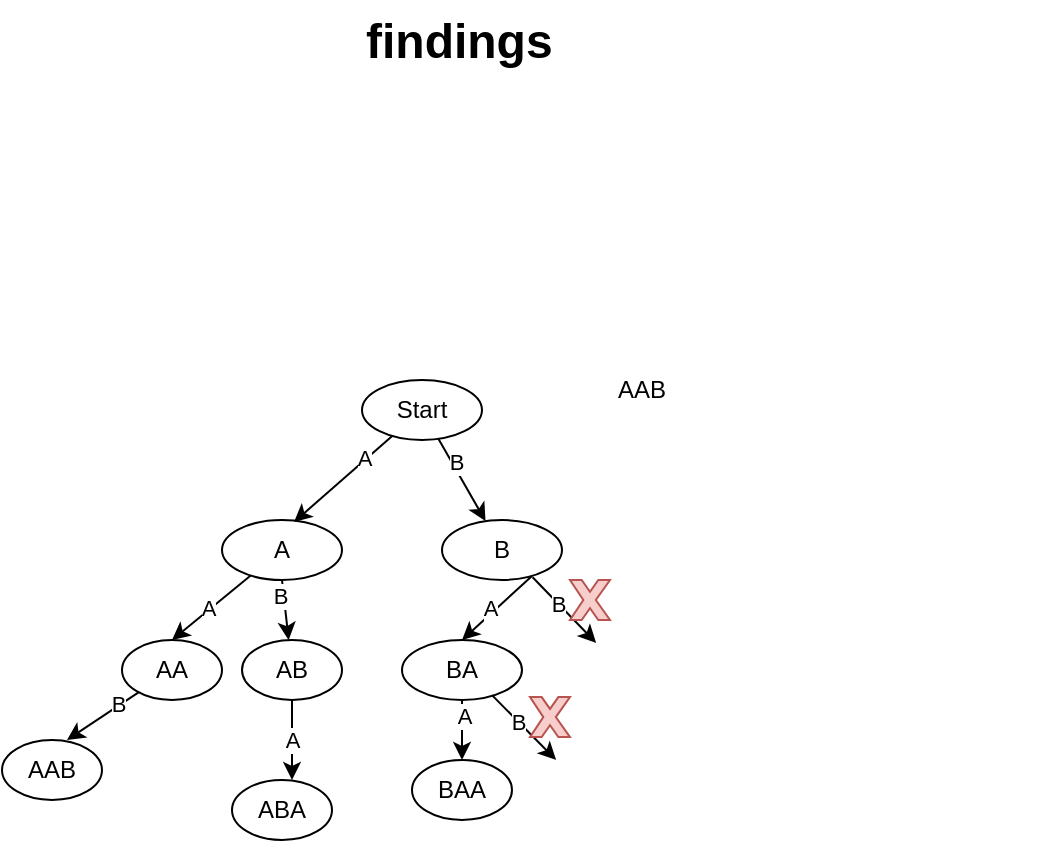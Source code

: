 <mxfile version="26.0.14">
  <diagram name="Page-1" id="8Z7_evLXZ3AFa6QIbilB">
    <mxGraphModel grid="1" page="1" gridSize="10" guides="1" tooltips="1" connect="1" arrows="1" fold="1" pageScale="1" pageWidth="827" pageHeight="1169" math="0" shadow="0">
      <root>
        <mxCell id="0" />
        <mxCell id="1" parent="0" />
        <mxCell id="PhttnhTILiLuMVr8b6VJ-1" value="&lt;h1 style=&quot;margin-top: 0px;&quot;&gt;findings&lt;/h1&gt;&lt;div&gt;&lt;br&gt;&lt;/div&gt;&lt;div&gt;&lt;br&gt;&lt;/div&gt;" style="text;html=1;whiteSpace=wrap;overflow=hidden;rounded=0;" vertex="1" parent="1">
          <mxGeometry x="310" y="130" width="350" height="160" as="geometry" />
        </mxCell>
        <mxCell id="PhttnhTILiLuMVr8b6VJ-12" style="rounded=0;orthogonalLoop=1;jettySize=auto;html=1;" edge="1" parent="1" source="PhttnhTILiLuMVr8b6VJ-4" target="PhttnhTILiLuMVr8b6VJ-11">
          <mxGeometry relative="1" as="geometry" />
        </mxCell>
        <mxCell id="PhttnhTILiLuMVr8b6VJ-13" value="B" style="edgeLabel;html=1;align=center;verticalAlign=middle;resizable=0;points=[];" connectable="0" vertex="1" parent="PhttnhTILiLuMVr8b6VJ-12">
          <mxGeometry x="-0.394" y="2" relative="1" as="geometry">
            <mxPoint as="offset" />
          </mxGeometry>
        </mxCell>
        <mxCell id="PhttnhTILiLuMVr8b6VJ-4" value="Start" style="ellipse;whiteSpace=wrap;html=1;" vertex="1" parent="1">
          <mxGeometry x="310" y="320" width="60" height="30" as="geometry" />
        </mxCell>
        <mxCell id="PhttnhTILiLuMVr8b6VJ-6" value="AAB" style="text;html=1;align=center;verticalAlign=middle;whiteSpace=wrap;rounded=0;" vertex="1" parent="1">
          <mxGeometry x="420" y="310" width="60" height="30" as="geometry" />
        </mxCell>
        <mxCell id="PhttnhTILiLuMVr8b6VJ-17" style="rounded=0;orthogonalLoop=1;jettySize=auto;html=1;entryX=0.5;entryY=0;entryDx=0;entryDy=0;" edge="1" parent="1" source="PhttnhTILiLuMVr8b6VJ-8" target="PhttnhTILiLuMVr8b6VJ-15">
          <mxGeometry relative="1" as="geometry" />
        </mxCell>
        <mxCell id="PhttnhTILiLuMVr8b6VJ-26" value="A" style="edgeLabel;html=1;align=center;verticalAlign=middle;resizable=0;points=[];" connectable="0" vertex="1" parent="PhttnhTILiLuMVr8b6VJ-17">
          <mxGeometry x="0.063" y="-1" relative="1" as="geometry">
            <mxPoint as="offset" />
          </mxGeometry>
        </mxCell>
        <mxCell id="PhttnhTILiLuMVr8b6VJ-18" style="rounded=0;orthogonalLoop=1;jettySize=auto;html=1;exitX=0.5;exitY=1;exitDx=0;exitDy=0;" edge="1" parent="1" source="PhttnhTILiLuMVr8b6VJ-8" target="PhttnhTILiLuMVr8b6VJ-16">
          <mxGeometry relative="1" as="geometry" />
        </mxCell>
        <mxCell id="PhttnhTILiLuMVr8b6VJ-27" value="B" style="edgeLabel;html=1;align=center;verticalAlign=middle;resizable=0;points=[];" connectable="0" vertex="1" parent="PhttnhTILiLuMVr8b6VJ-18">
          <mxGeometry x="-0.508" y="-2" relative="1" as="geometry">
            <mxPoint as="offset" />
          </mxGeometry>
        </mxCell>
        <mxCell id="PhttnhTILiLuMVr8b6VJ-8" value="A" style="ellipse;whiteSpace=wrap;html=1;" vertex="1" parent="1">
          <mxGeometry x="240" y="390" width="60" height="30" as="geometry" />
        </mxCell>
        <mxCell id="PhttnhTILiLuMVr8b6VJ-9" style="rounded=0;orthogonalLoop=1;jettySize=auto;html=1;entryX=0.6;entryY=0.034;entryDx=0;entryDy=0;entryPerimeter=0;" edge="1" parent="1" source="PhttnhTILiLuMVr8b6VJ-4" target="PhttnhTILiLuMVr8b6VJ-8">
          <mxGeometry relative="1" as="geometry" />
        </mxCell>
        <mxCell id="PhttnhTILiLuMVr8b6VJ-10" value="A" style="edgeLabel;html=1;align=center;verticalAlign=middle;resizable=0;points=[];" connectable="0" vertex="1" parent="PhttnhTILiLuMVr8b6VJ-9">
          <mxGeometry x="-0.448" y="-2" relative="1" as="geometry">
            <mxPoint as="offset" />
          </mxGeometry>
        </mxCell>
        <mxCell id="PhttnhTILiLuMVr8b6VJ-11" value="B" style="ellipse;whiteSpace=wrap;html=1;" vertex="1" parent="1">
          <mxGeometry x="350" y="390" width="60" height="30" as="geometry" />
        </mxCell>
        <mxCell id="PhttnhTILiLuMVr8b6VJ-33" style="rounded=0;orthogonalLoop=1;jettySize=auto;html=1;" edge="1" parent="1" source="PhttnhTILiLuMVr8b6VJ-15">
          <mxGeometry relative="1" as="geometry">
            <mxPoint x="162.5" y="500" as="targetPoint" />
          </mxGeometry>
        </mxCell>
        <mxCell id="PhttnhTILiLuMVr8b6VJ-34" value="B" style="edgeLabel;html=1;align=center;verticalAlign=middle;resizable=0;points=[];" connectable="0" vertex="1" parent="PhttnhTILiLuMVr8b6VJ-33">
          <mxGeometry x="-0.459" y="-1" relative="1" as="geometry">
            <mxPoint as="offset" />
          </mxGeometry>
        </mxCell>
        <mxCell id="PhttnhTILiLuMVr8b6VJ-15" value="AA" style="ellipse;whiteSpace=wrap;html=1;" vertex="1" parent="1">
          <mxGeometry x="190" y="450" width="50" height="30" as="geometry" />
        </mxCell>
        <mxCell id="PhttnhTILiLuMVr8b6VJ-38" style="edgeStyle=orthogonalEdgeStyle;rounded=0;orthogonalLoop=1;jettySize=auto;html=1;" edge="1" parent="1" source="PhttnhTILiLuMVr8b6VJ-16">
          <mxGeometry relative="1" as="geometry">
            <mxPoint x="275" y="520" as="targetPoint" />
          </mxGeometry>
        </mxCell>
        <mxCell id="PhttnhTILiLuMVr8b6VJ-39" value="A" style="edgeLabel;html=1;align=center;verticalAlign=middle;resizable=0;points=[];" connectable="0" vertex="1" parent="PhttnhTILiLuMVr8b6VJ-38">
          <mxGeometry x="-0.793" relative="1" as="geometry">
            <mxPoint y="16" as="offset" />
          </mxGeometry>
        </mxCell>
        <mxCell id="PhttnhTILiLuMVr8b6VJ-16" value="AB" style="ellipse;whiteSpace=wrap;html=1;" vertex="1" parent="1">
          <mxGeometry x="250" y="450" width="50" height="30" as="geometry" />
        </mxCell>
        <mxCell id="PhttnhTILiLuMVr8b6VJ-20" style="rounded=0;orthogonalLoop=1;jettySize=auto;html=1;entryX=0.5;entryY=0;entryDx=0;entryDy=0;" edge="1" parent="1" target="PhttnhTILiLuMVr8b6VJ-22">
          <mxGeometry relative="1" as="geometry">
            <mxPoint x="395" y="418" as="sourcePoint" />
          </mxGeometry>
        </mxCell>
        <mxCell id="PhttnhTILiLuMVr8b6VJ-24" value="A" style="edgeLabel;html=1;align=center;verticalAlign=middle;resizable=0;points=[];" connectable="0" vertex="1" parent="PhttnhTILiLuMVr8b6VJ-20">
          <mxGeometry x="0.105" y="-3" relative="1" as="geometry">
            <mxPoint as="offset" />
          </mxGeometry>
        </mxCell>
        <mxCell id="PhttnhTILiLuMVr8b6VJ-21" style="rounded=0;orthogonalLoop=1;jettySize=auto;html=1;exitX=0.755;exitY=0.954;exitDx=0;exitDy=0;exitPerimeter=0;" edge="1" parent="1" source="PhttnhTILiLuMVr8b6VJ-11">
          <mxGeometry relative="1" as="geometry">
            <mxPoint x="410" y="420" as="sourcePoint" />
            <mxPoint x="427.071" y="451.465" as="targetPoint" />
          </mxGeometry>
        </mxCell>
        <mxCell id="PhttnhTILiLuMVr8b6VJ-28" value="B" style="edgeLabel;html=1;align=center;verticalAlign=middle;resizable=0;points=[];" connectable="0" vertex="1" parent="PhttnhTILiLuMVr8b6VJ-21">
          <mxGeometry x="-0.189" relative="1" as="geometry">
            <mxPoint as="offset" />
          </mxGeometry>
        </mxCell>
        <mxCell id="PhttnhTILiLuMVr8b6VJ-37" style="edgeStyle=orthogonalEdgeStyle;rounded=0;orthogonalLoop=1;jettySize=auto;html=1;" edge="1" parent="1" source="PhttnhTILiLuMVr8b6VJ-22">
          <mxGeometry relative="1" as="geometry">
            <mxPoint x="360" y="510" as="targetPoint" />
          </mxGeometry>
        </mxCell>
        <mxCell id="PhttnhTILiLuMVr8b6VJ-40" value="A" style="edgeLabel;html=1;align=center;verticalAlign=middle;resizable=0;points=[];" connectable="0" vertex="1" parent="PhttnhTILiLuMVr8b6VJ-37">
          <mxGeometry x="0.471" y="1" relative="1" as="geometry">
            <mxPoint x="-1" y="-14" as="offset" />
          </mxGeometry>
        </mxCell>
        <mxCell id="PhttnhTILiLuMVr8b6VJ-22" value="&lt;div&gt;BA&lt;/div&gt;" style="ellipse;whiteSpace=wrap;html=1;" vertex="1" parent="1">
          <mxGeometry x="330" y="450" width="60" height="30" as="geometry" />
        </mxCell>
        <mxCell id="PhttnhTILiLuMVr8b6VJ-30" value="" style="verticalLabelPosition=bottom;verticalAlign=top;html=1;shape=mxgraph.basic.x;fillColor=#f8cecc;strokeColor=#b85450;" vertex="1" parent="1">
          <mxGeometry x="414" y="420" width="20" height="20" as="geometry" />
        </mxCell>
        <mxCell id="PhttnhTILiLuMVr8b6VJ-41" value="AAB" style="ellipse;whiteSpace=wrap;html=1;" vertex="1" parent="1">
          <mxGeometry x="130" y="500" width="50" height="30" as="geometry" />
        </mxCell>
        <mxCell id="PhttnhTILiLuMVr8b6VJ-42" value="ABA" style="ellipse;whiteSpace=wrap;html=1;" vertex="1" parent="1">
          <mxGeometry x="245" y="520" width="50" height="30" as="geometry" />
        </mxCell>
        <mxCell id="PhttnhTILiLuMVr8b6VJ-43" value="BAA" style="ellipse;whiteSpace=wrap;html=1;" vertex="1" parent="1">
          <mxGeometry x="335" y="510" width="50" height="30" as="geometry" />
        </mxCell>
        <mxCell id="PhttnhTILiLuMVr8b6VJ-44" style="rounded=0;orthogonalLoop=1;jettySize=auto;html=1;exitX=0.755;exitY=0.954;exitDx=0;exitDy=0;exitPerimeter=0;" edge="1" parent="1">
          <mxGeometry relative="1" as="geometry">
            <mxPoint x="375" y="477.54" as="sourcePoint" />
            <mxPoint x="407.071" y="510.005" as="targetPoint" />
          </mxGeometry>
        </mxCell>
        <mxCell id="PhttnhTILiLuMVr8b6VJ-45" value="B" style="edgeLabel;html=1;align=center;verticalAlign=middle;resizable=0;points=[];" connectable="0" vertex="1" parent="PhttnhTILiLuMVr8b6VJ-44">
          <mxGeometry x="-0.189" relative="1" as="geometry">
            <mxPoint as="offset" />
          </mxGeometry>
        </mxCell>
        <mxCell id="PhttnhTILiLuMVr8b6VJ-46" value="" style="verticalLabelPosition=bottom;verticalAlign=top;html=1;shape=mxgraph.basic.x;fillColor=#f8cecc;strokeColor=#b85450;" vertex="1" parent="1">
          <mxGeometry x="394" y="478.54" width="20" height="20" as="geometry" />
        </mxCell>
      </root>
    </mxGraphModel>
  </diagram>
</mxfile>
